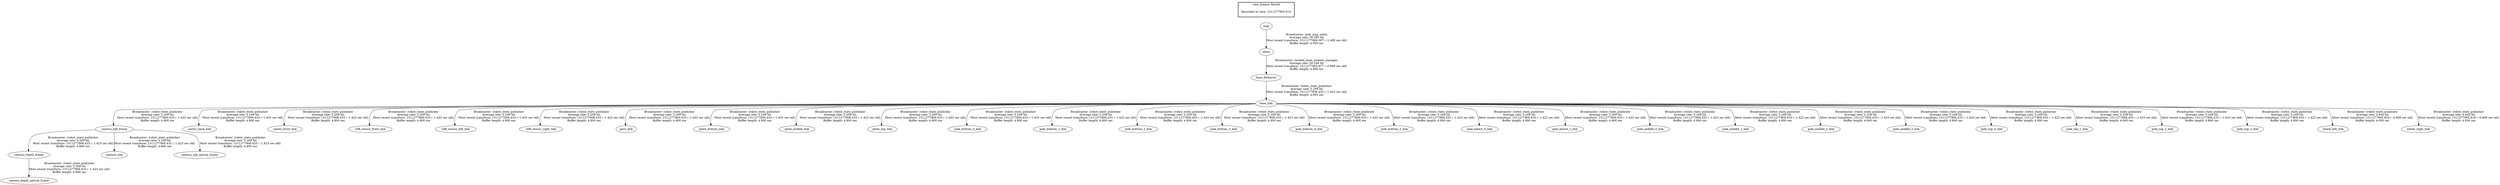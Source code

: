 digraph G {
"map" -> "odom"[label="Broadcaster: /pub_map_odom\nAverage rate: 20.200 Hz\nMost recent transform: 1511277906.507 ( -1.498 sec old)\nBuffer length: 4.950 sec\n"];
"odom" -> "base_footprint"[label="Broadcaster: /mobile_base_nodelet_manager\nAverage rate: 50.248 Hz\nMost recent transform: 1511277905.977 ( -0.968 sec old)\nBuffer length: 4.896 sec\n"];
"base_footprint" -> "base_link"[label="Broadcaster: /robot_state_publisher\nAverage rate: 5.209 Hz\nMost recent transform: 1511277906.433 ( -1.423 sec old)\nBuffer length: 4.800 sec\n"];
"camera_rgb_frame" -> "camera_depth_frame"[label="Broadcaster: /robot_state_publisher\nAverage rate: 5.209 Hz\nMost recent transform: 1511277906.433 ( -1.423 sec old)\nBuffer length: 4.800 sec\n"];
"base_link" -> "camera_rgb_frame"[label="Broadcaster: /robot_state_publisher\nAverage rate: 5.209 Hz\nMost recent transform: 1511277906.433 ( -1.423 sec old)\nBuffer length: 4.800 sec\n"];
"camera_depth_frame" -> "camera_depth_optical_frame"[label="Broadcaster: /robot_state_publisher\nAverage rate: 5.209 Hz\nMost recent transform: 1511277906.433 ( -1.423 sec old)\nBuffer length: 4.800 sec\n"];
"camera_rgb_frame" -> "camera_link"[label="Broadcaster: /robot_state_publisher\nAverage rate: 5.209 Hz\nMost recent transform: 1511277906.433 ( -1.423 sec old)\nBuffer length: 4.800 sec\n"];
"camera_rgb_frame" -> "camera_rgb_optical_frame"[label="Broadcaster: /robot_state_publisher\nAverage rate: 5.209 Hz\nMost recent transform: 1511277906.433 ( -1.423 sec old)\nBuffer length: 4.800 sec\n"];
"base_link" -> "caster_back_link"[label="Broadcaster: /robot_state_publisher\nAverage rate: 5.209 Hz\nMost recent transform: 1511277906.433 ( -1.423 sec old)\nBuffer length: 4.800 sec\n"];
"base_link" -> "caster_front_link"[label="Broadcaster: /robot_state_publisher\nAverage rate: 5.209 Hz\nMost recent transform: 1511277906.433 ( -1.423 sec old)\nBuffer length: 4.800 sec\n"];
"base_link" -> "cliff_sensor_front_link"[label="Broadcaster: /robot_state_publisher\nAverage rate: 5.209 Hz\nMost recent transform: 1511277906.433 ( -1.423 sec old)\nBuffer length: 4.800 sec\n"];
"base_link" -> "cliff_sensor_left_link"[label="Broadcaster: /robot_state_publisher\nAverage rate: 5.209 Hz\nMost recent transform: 1511277906.433 ( -1.423 sec old)\nBuffer length: 4.800 sec\n"];
"base_link" -> "cliff_sensor_right_link"[label="Broadcaster: /robot_state_publisher\nAverage rate: 5.209 Hz\nMost recent transform: 1511277906.433 ( -1.423 sec old)\nBuffer length: 4.800 sec\n"];
"base_link" -> "gyro_link"[label="Broadcaster: /robot_state_publisher\nAverage rate: 5.209 Hz\nMost recent transform: 1511277906.433 ( -1.423 sec old)\nBuffer length: 4.800 sec\n"];
"base_link" -> "plate_bottom_link"[label="Broadcaster: /robot_state_publisher\nAverage rate: 5.209 Hz\nMost recent transform: 1511277906.433 ( -1.423 sec old)\nBuffer length: 4.800 sec\n"];
"base_link" -> "plate_middle_link"[label="Broadcaster: /robot_state_publisher\nAverage rate: 5.209 Hz\nMost recent transform: 1511277906.433 ( -1.423 sec old)\nBuffer length: 4.800 sec\n"];
"base_link" -> "plate_top_link"[label="Broadcaster: /robot_state_publisher\nAverage rate: 5.209 Hz\nMost recent transform: 1511277906.433 ( -1.423 sec old)\nBuffer length: 4.800 sec\n"];
"base_link" -> "pole_bottom_0_link"[label="Broadcaster: /robot_state_publisher\nAverage rate: 5.209 Hz\nMost recent transform: 1511277906.433 ( -1.423 sec old)\nBuffer length: 4.800 sec\n"];
"base_link" -> "pole_bottom_1_link"[label="Broadcaster: /robot_state_publisher\nAverage rate: 5.209 Hz\nMost recent transform: 1511277906.433 ( -1.423 sec old)\nBuffer length: 4.800 sec\n"];
"base_link" -> "pole_bottom_2_link"[label="Broadcaster: /robot_state_publisher\nAverage rate: 5.209 Hz\nMost recent transform: 1511277906.433 ( -1.423 sec old)\nBuffer length: 4.800 sec\n"];
"base_link" -> "pole_bottom_3_link"[label="Broadcaster: /robot_state_publisher\nAverage rate: 5.209 Hz\nMost recent transform: 1511277906.433 ( -1.423 sec old)\nBuffer length: 4.800 sec\n"];
"base_link" -> "pole_bottom_4_link"[label="Broadcaster: /robot_state_publisher\nAverage rate: 5.209 Hz\nMost recent transform: 1511277906.433 ( -1.423 sec old)\nBuffer length: 4.800 sec\n"];
"base_link" -> "pole_bottom_5_link"[label="Broadcaster: /robot_state_publisher\nAverage rate: 5.209 Hz\nMost recent transform: 1511277906.433 ( -1.423 sec old)\nBuffer length: 4.800 sec\n"];
"base_link" -> "pole_kinect_0_link"[label="Broadcaster: /robot_state_publisher\nAverage rate: 5.209 Hz\nMost recent transform: 1511277906.433 ( -1.423 sec old)\nBuffer length: 4.800 sec\n"];
"base_link" -> "pole_kinect_1_link"[label="Broadcaster: /robot_state_publisher\nAverage rate: 5.209 Hz\nMost recent transform: 1511277906.433 ( -1.423 sec old)\nBuffer length: 4.800 sec\n"];
"base_link" -> "pole_middle_0_link"[label="Broadcaster: /robot_state_publisher\nAverage rate: 5.209 Hz\nMost recent transform: 1511277906.433 ( -1.423 sec old)\nBuffer length: 4.800 sec\n"];
"base_link" -> "pole_middle_1_link"[label="Broadcaster: /robot_state_publisher\nAverage rate: 5.209 Hz\nMost recent transform: 1511277906.433 ( -1.423 sec old)\nBuffer length: 4.800 sec\n"];
"base_link" -> "pole_middle_2_link"[label="Broadcaster: /robot_state_publisher\nAverage rate: 5.209 Hz\nMost recent transform: 1511277906.433 ( -1.423 sec old)\nBuffer length: 4.800 sec\n"];
"base_link" -> "pole_middle_3_link"[label="Broadcaster: /robot_state_publisher\nAverage rate: 5.209 Hz\nMost recent transform: 1511277906.433 ( -1.423 sec old)\nBuffer length: 4.800 sec\n"];
"base_link" -> "pole_top_0_link"[label="Broadcaster: /robot_state_publisher\nAverage rate: 5.209 Hz\nMost recent transform: 1511277906.433 ( -1.423 sec old)\nBuffer length: 4.800 sec\n"];
"base_link" -> "pole_top_1_link"[label="Broadcaster: /robot_state_publisher\nAverage rate: 5.209 Hz\nMost recent transform: 1511277906.433 ( -1.423 sec old)\nBuffer length: 4.800 sec\n"];
"base_link" -> "pole_top_2_link"[label="Broadcaster: /robot_state_publisher\nAverage rate: 5.209 Hz\nMost recent transform: 1511277906.433 ( -1.423 sec old)\nBuffer length: 4.800 sec\n"];
"base_link" -> "pole_top_3_link"[label="Broadcaster: /robot_state_publisher\nAverage rate: 5.209 Hz\nMost recent transform: 1511277906.433 ( -1.423 sec old)\nBuffer length: 4.800 sec\n"];
"base_link" -> "wheel_left_link"[label="Broadcaster: /robot_state_publisher\nAverage rate: 4.940 Hz\nMost recent transform: 1511277905.818 ( -0.808 sec old)\nBuffer length: 4.656 sec\n"];
"base_link" -> "wheel_right_link"[label="Broadcaster: /robot_state_publisher\nAverage rate: 4.940 Hz\nMost recent transform: 1511277905.818 ( -0.808 sec old)\nBuffer length: 4.656 sec\n"];
edge [style=invis];
 subgraph cluster_legend { style=bold; color=black; label ="view_frames Result";
"Recorded at time: 1511277905.010"[ shape=plaintext ] ;
 }->"map";
}